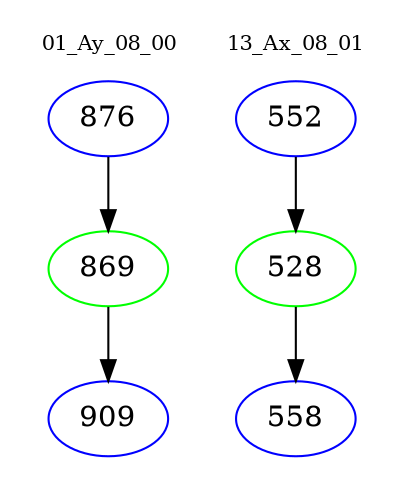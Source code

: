 digraph{
subgraph cluster_0 {
color = white
label = "01_Ay_08_00";
fontsize=10;
T0_876 [label="876", color="blue"]
T0_876 -> T0_869 [color="black"]
T0_869 [label="869", color="green"]
T0_869 -> T0_909 [color="black"]
T0_909 [label="909", color="blue"]
}
subgraph cluster_1 {
color = white
label = "13_Ax_08_01";
fontsize=10;
T1_552 [label="552", color="blue"]
T1_552 -> T1_528 [color="black"]
T1_528 [label="528", color="green"]
T1_528 -> T1_558 [color="black"]
T1_558 [label="558", color="blue"]
}
}
